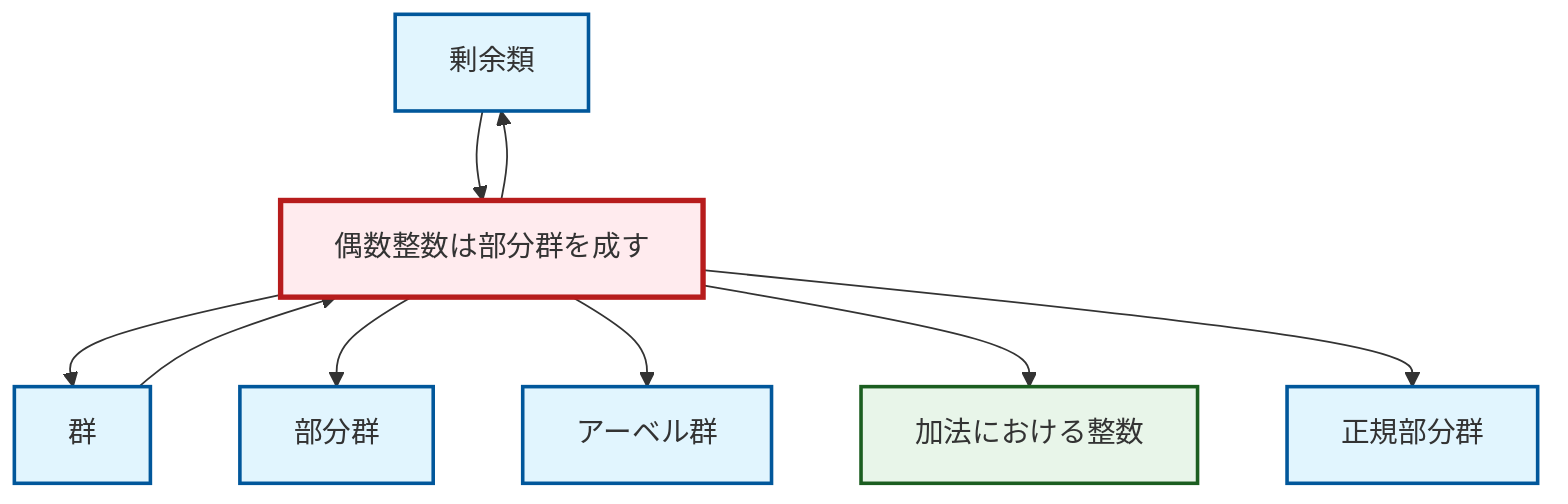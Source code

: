 graph TD
    classDef definition fill:#e1f5fe,stroke:#01579b,stroke-width:2px
    classDef theorem fill:#f3e5f5,stroke:#4a148c,stroke-width:2px
    classDef axiom fill:#fff3e0,stroke:#e65100,stroke-width:2px
    classDef example fill:#e8f5e9,stroke:#1b5e20,stroke-width:2px
    classDef current fill:#ffebee,stroke:#b71c1c,stroke-width:3px
    def-coset["剰余類"]:::definition
    def-group["群"]:::definition
    def-subgroup["部分群"]:::definition
    def-abelian-group["アーベル群"]:::definition
    def-normal-subgroup["正規部分群"]:::definition
    ex-even-integers-subgroup["偶数整数は部分群を成す"]:::example
    ex-integers-addition["加法における整数"]:::example
    ex-even-integers-subgroup --> def-group
    ex-even-integers-subgroup --> def-subgroup
    ex-even-integers-subgroup --> def-abelian-group
    def-coset --> ex-even-integers-subgroup
    ex-even-integers-subgroup --> ex-integers-addition
    def-group --> ex-even-integers-subgroup
    ex-even-integers-subgroup --> def-coset
    ex-even-integers-subgroup --> def-normal-subgroup
    class ex-even-integers-subgroup current
